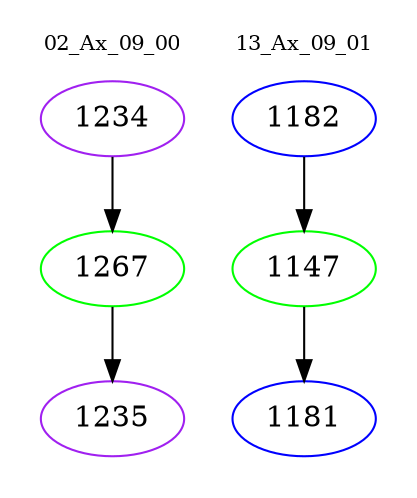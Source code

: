 digraph{
subgraph cluster_0 {
color = white
label = "02_Ax_09_00";
fontsize=10;
T0_1234 [label="1234", color="purple"]
T0_1234 -> T0_1267 [color="black"]
T0_1267 [label="1267", color="green"]
T0_1267 -> T0_1235 [color="black"]
T0_1235 [label="1235", color="purple"]
}
subgraph cluster_1 {
color = white
label = "13_Ax_09_01";
fontsize=10;
T1_1182 [label="1182", color="blue"]
T1_1182 -> T1_1147 [color="black"]
T1_1147 [label="1147", color="green"]
T1_1147 -> T1_1181 [color="black"]
T1_1181 [label="1181", color="blue"]
}
}
